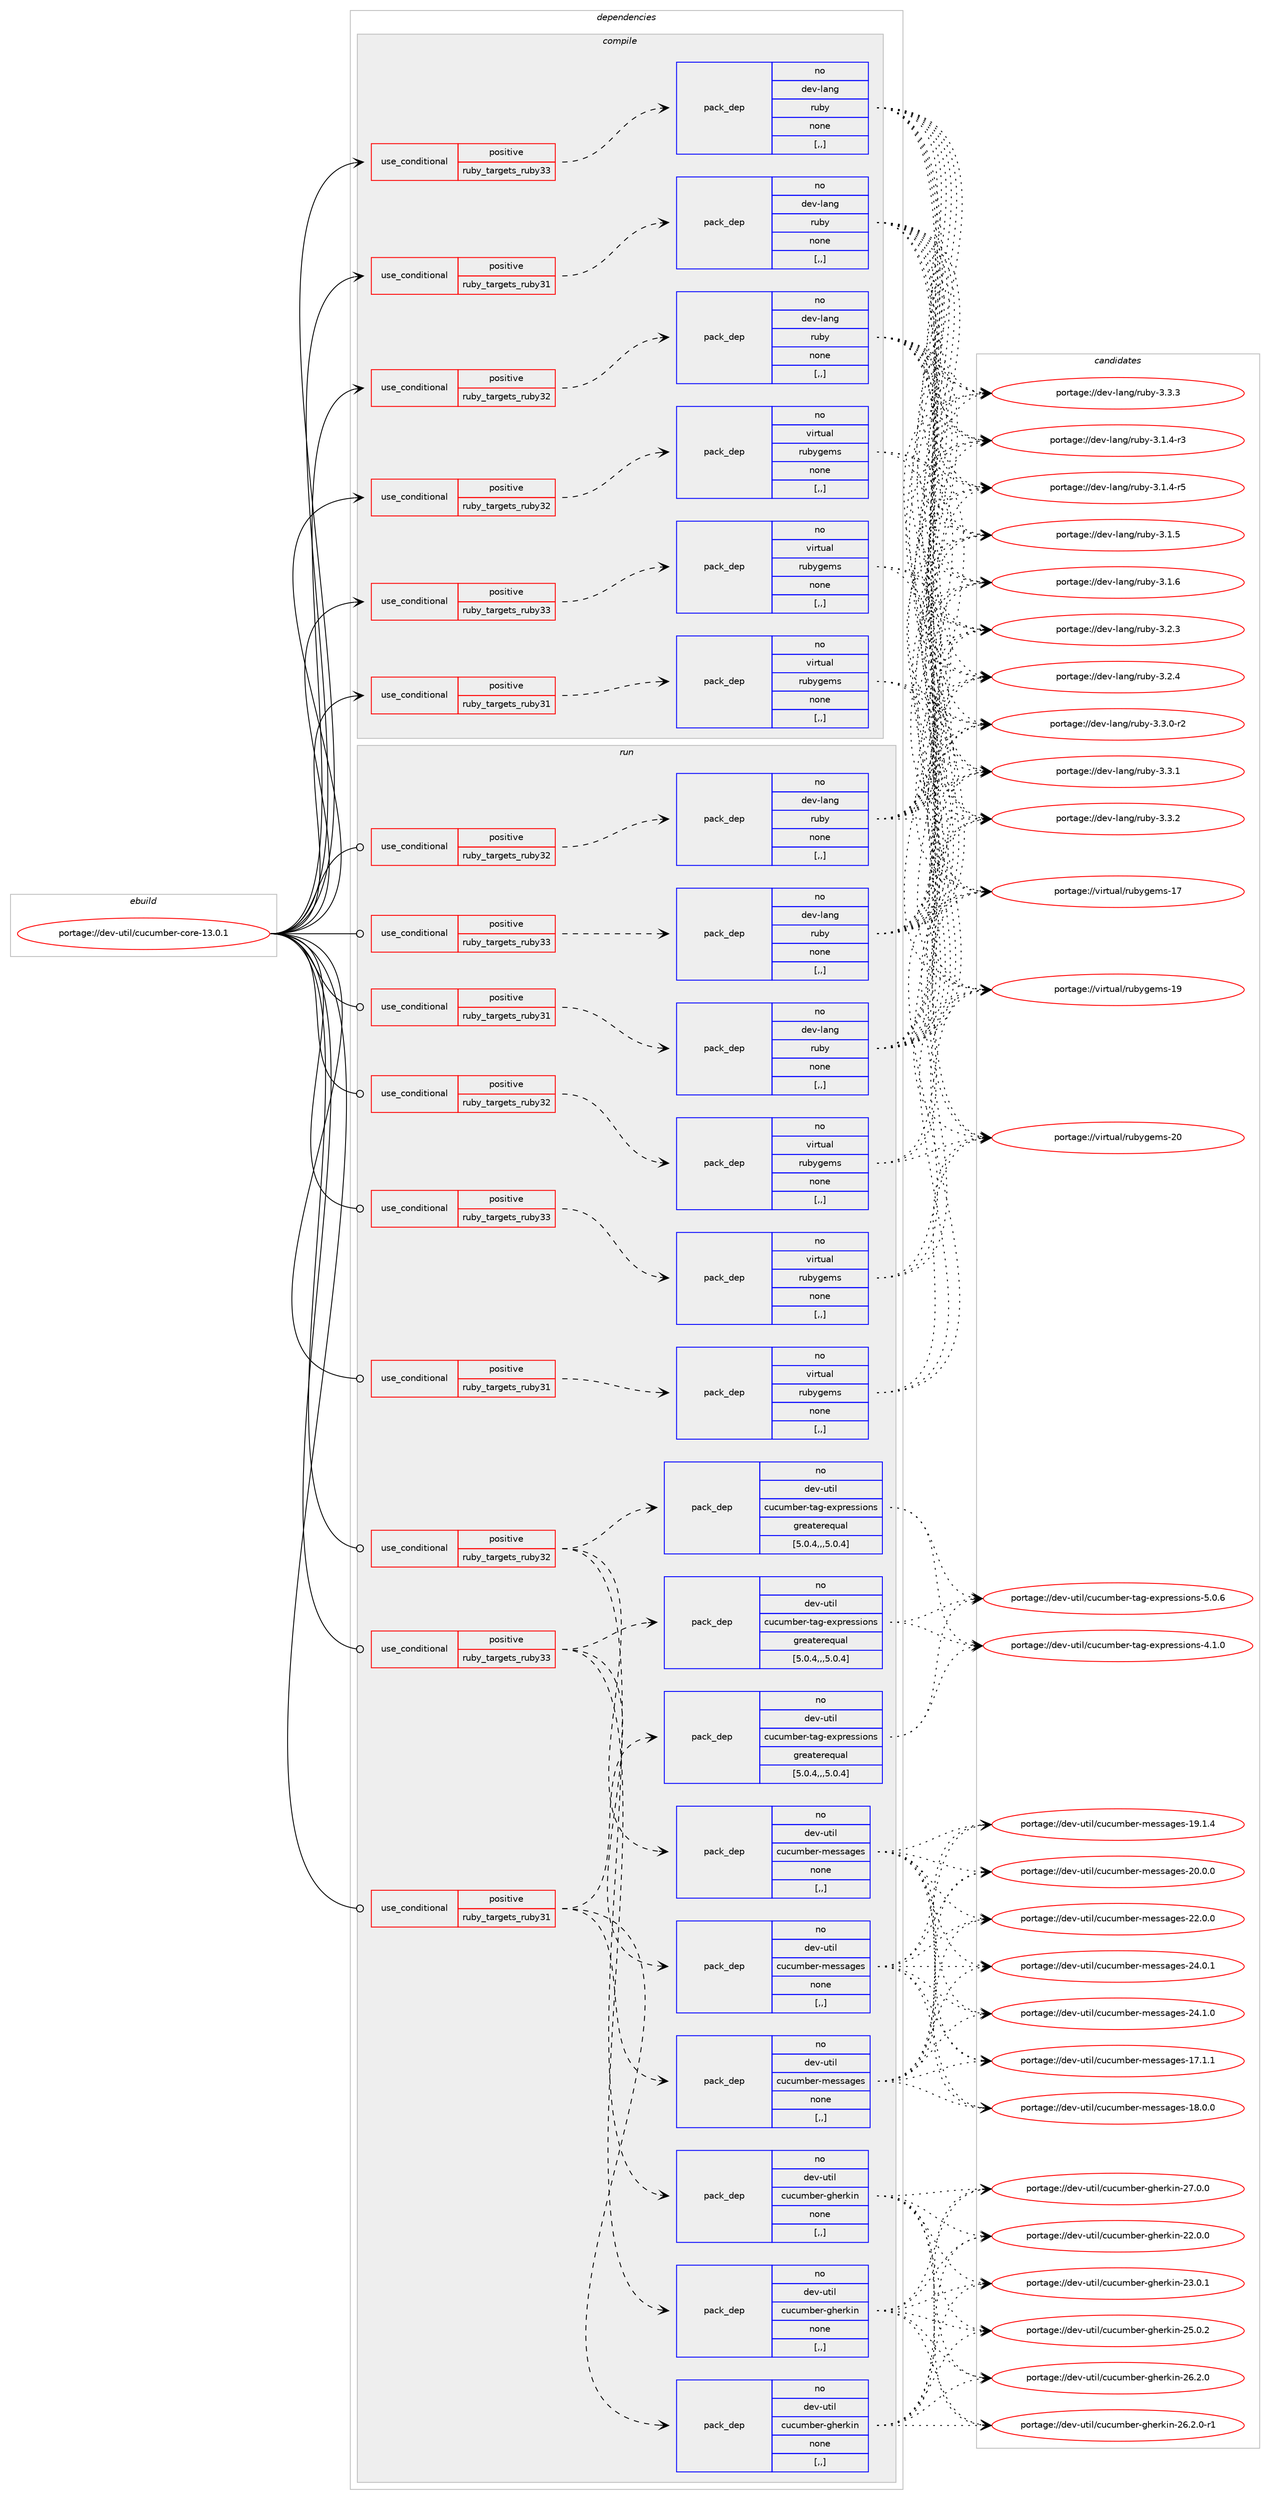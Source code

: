 digraph prolog {

# *************
# Graph options
# *************

newrank=true;
concentrate=true;
compound=true;
graph [rankdir=LR,fontname=Helvetica,fontsize=10,ranksep=1.5];#, ranksep=2.5, nodesep=0.2];
edge  [arrowhead=vee];
node  [fontname=Helvetica,fontsize=10];

# **********
# The ebuild
# **********

subgraph cluster_leftcol {
color=gray;
rank=same;
label=<<i>ebuild</i>>;
id [label="portage://dev-util/cucumber-core-13.0.1", color=red, width=4, href="../dev-util/cucumber-core-13.0.1.svg"];
}

# ****************
# The dependencies
# ****************

subgraph cluster_midcol {
color=gray;
label=<<i>dependencies</i>>;
subgraph cluster_compile {
fillcolor="#eeeeee";
style=filled;
label=<<i>compile</i>>;
subgraph cond58433 {
dependency208675 [label=<<TABLE BORDER="0" CELLBORDER="1" CELLSPACING="0" CELLPADDING="4"><TR><TD ROWSPAN="3" CELLPADDING="10">use_conditional</TD></TR><TR><TD>positive</TD></TR><TR><TD>ruby_targets_ruby31</TD></TR></TABLE>>, shape=none, color=red];
subgraph pack148856 {
dependency208676 [label=<<TABLE BORDER="0" CELLBORDER="1" CELLSPACING="0" CELLPADDING="4" WIDTH="220"><TR><TD ROWSPAN="6" CELLPADDING="30">pack_dep</TD></TR><TR><TD WIDTH="110">no</TD></TR><TR><TD>dev-lang</TD></TR><TR><TD>ruby</TD></TR><TR><TD>none</TD></TR><TR><TD>[,,]</TD></TR></TABLE>>, shape=none, color=blue];
}
dependency208675:e -> dependency208676:w [weight=20,style="dashed",arrowhead="vee"];
}
id:e -> dependency208675:w [weight=20,style="solid",arrowhead="vee"];
subgraph cond58434 {
dependency208677 [label=<<TABLE BORDER="0" CELLBORDER="1" CELLSPACING="0" CELLPADDING="4"><TR><TD ROWSPAN="3" CELLPADDING="10">use_conditional</TD></TR><TR><TD>positive</TD></TR><TR><TD>ruby_targets_ruby31</TD></TR></TABLE>>, shape=none, color=red];
subgraph pack148857 {
dependency208678 [label=<<TABLE BORDER="0" CELLBORDER="1" CELLSPACING="0" CELLPADDING="4" WIDTH="220"><TR><TD ROWSPAN="6" CELLPADDING="30">pack_dep</TD></TR><TR><TD WIDTH="110">no</TD></TR><TR><TD>virtual</TD></TR><TR><TD>rubygems</TD></TR><TR><TD>none</TD></TR><TR><TD>[,,]</TD></TR></TABLE>>, shape=none, color=blue];
}
dependency208677:e -> dependency208678:w [weight=20,style="dashed",arrowhead="vee"];
}
id:e -> dependency208677:w [weight=20,style="solid",arrowhead="vee"];
subgraph cond58435 {
dependency208679 [label=<<TABLE BORDER="0" CELLBORDER="1" CELLSPACING="0" CELLPADDING="4"><TR><TD ROWSPAN="3" CELLPADDING="10">use_conditional</TD></TR><TR><TD>positive</TD></TR><TR><TD>ruby_targets_ruby32</TD></TR></TABLE>>, shape=none, color=red];
subgraph pack148858 {
dependency208680 [label=<<TABLE BORDER="0" CELLBORDER="1" CELLSPACING="0" CELLPADDING="4" WIDTH="220"><TR><TD ROWSPAN="6" CELLPADDING="30">pack_dep</TD></TR><TR><TD WIDTH="110">no</TD></TR><TR><TD>dev-lang</TD></TR><TR><TD>ruby</TD></TR><TR><TD>none</TD></TR><TR><TD>[,,]</TD></TR></TABLE>>, shape=none, color=blue];
}
dependency208679:e -> dependency208680:w [weight=20,style="dashed",arrowhead="vee"];
}
id:e -> dependency208679:w [weight=20,style="solid",arrowhead="vee"];
subgraph cond58436 {
dependency208681 [label=<<TABLE BORDER="0" CELLBORDER="1" CELLSPACING="0" CELLPADDING="4"><TR><TD ROWSPAN="3" CELLPADDING="10">use_conditional</TD></TR><TR><TD>positive</TD></TR><TR><TD>ruby_targets_ruby32</TD></TR></TABLE>>, shape=none, color=red];
subgraph pack148859 {
dependency208682 [label=<<TABLE BORDER="0" CELLBORDER="1" CELLSPACING="0" CELLPADDING="4" WIDTH="220"><TR><TD ROWSPAN="6" CELLPADDING="30">pack_dep</TD></TR><TR><TD WIDTH="110">no</TD></TR><TR><TD>virtual</TD></TR><TR><TD>rubygems</TD></TR><TR><TD>none</TD></TR><TR><TD>[,,]</TD></TR></TABLE>>, shape=none, color=blue];
}
dependency208681:e -> dependency208682:w [weight=20,style="dashed",arrowhead="vee"];
}
id:e -> dependency208681:w [weight=20,style="solid",arrowhead="vee"];
subgraph cond58437 {
dependency208683 [label=<<TABLE BORDER="0" CELLBORDER="1" CELLSPACING="0" CELLPADDING="4"><TR><TD ROWSPAN="3" CELLPADDING="10">use_conditional</TD></TR><TR><TD>positive</TD></TR><TR><TD>ruby_targets_ruby33</TD></TR></TABLE>>, shape=none, color=red];
subgraph pack148860 {
dependency208684 [label=<<TABLE BORDER="0" CELLBORDER="1" CELLSPACING="0" CELLPADDING="4" WIDTH="220"><TR><TD ROWSPAN="6" CELLPADDING="30">pack_dep</TD></TR><TR><TD WIDTH="110">no</TD></TR><TR><TD>dev-lang</TD></TR><TR><TD>ruby</TD></TR><TR><TD>none</TD></TR><TR><TD>[,,]</TD></TR></TABLE>>, shape=none, color=blue];
}
dependency208683:e -> dependency208684:w [weight=20,style="dashed",arrowhead="vee"];
}
id:e -> dependency208683:w [weight=20,style="solid",arrowhead="vee"];
subgraph cond58438 {
dependency208685 [label=<<TABLE BORDER="0" CELLBORDER="1" CELLSPACING="0" CELLPADDING="4"><TR><TD ROWSPAN="3" CELLPADDING="10">use_conditional</TD></TR><TR><TD>positive</TD></TR><TR><TD>ruby_targets_ruby33</TD></TR></TABLE>>, shape=none, color=red];
subgraph pack148861 {
dependency208686 [label=<<TABLE BORDER="0" CELLBORDER="1" CELLSPACING="0" CELLPADDING="4" WIDTH="220"><TR><TD ROWSPAN="6" CELLPADDING="30">pack_dep</TD></TR><TR><TD WIDTH="110">no</TD></TR><TR><TD>virtual</TD></TR><TR><TD>rubygems</TD></TR><TR><TD>none</TD></TR><TR><TD>[,,]</TD></TR></TABLE>>, shape=none, color=blue];
}
dependency208685:e -> dependency208686:w [weight=20,style="dashed",arrowhead="vee"];
}
id:e -> dependency208685:w [weight=20,style="solid",arrowhead="vee"];
}
subgraph cluster_compileandrun {
fillcolor="#eeeeee";
style=filled;
label=<<i>compile and run</i>>;
}
subgraph cluster_run {
fillcolor="#eeeeee";
style=filled;
label=<<i>run</i>>;
subgraph cond58439 {
dependency208687 [label=<<TABLE BORDER="0" CELLBORDER="1" CELLSPACING="0" CELLPADDING="4"><TR><TD ROWSPAN="3" CELLPADDING="10">use_conditional</TD></TR><TR><TD>positive</TD></TR><TR><TD>ruby_targets_ruby31</TD></TR></TABLE>>, shape=none, color=red];
subgraph pack148862 {
dependency208688 [label=<<TABLE BORDER="0" CELLBORDER="1" CELLSPACING="0" CELLPADDING="4" WIDTH="220"><TR><TD ROWSPAN="6" CELLPADDING="30">pack_dep</TD></TR><TR><TD WIDTH="110">no</TD></TR><TR><TD>dev-lang</TD></TR><TR><TD>ruby</TD></TR><TR><TD>none</TD></TR><TR><TD>[,,]</TD></TR></TABLE>>, shape=none, color=blue];
}
dependency208687:e -> dependency208688:w [weight=20,style="dashed",arrowhead="vee"];
}
id:e -> dependency208687:w [weight=20,style="solid",arrowhead="odot"];
subgraph cond58440 {
dependency208689 [label=<<TABLE BORDER="0" CELLBORDER="1" CELLSPACING="0" CELLPADDING="4"><TR><TD ROWSPAN="3" CELLPADDING="10">use_conditional</TD></TR><TR><TD>positive</TD></TR><TR><TD>ruby_targets_ruby31</TD></TR></TABLE>>, shape=none, color=red];
subgraph pack148863 {
dependency208690 [label=<<TABLE BORDER="0" CELLBORDER="1" CELLSPACING="0" CELLPADDING="4" WIDTH="220"><TR><TD ROWSPAN="6" CELLPADDING="30">pack_dep</TD></TR><TR><TD WIDTH="110">no</TD></TR><TR><TD>dev-util</TD></TR><TR><TD>cucumber-gherkin</TD></TR><TR><TD>none</TD></TR><TR><TD>[,,]</TD></TR></TABLE>>, shape=none, color=blue];
}
dependency208689:e -> dependency208690:w [weight=20,style="dashed",arrowhead="vee"];
subgraph pack148864 {
dependency208691 [label=<<TABLE BORDER="0" CELLBORDER="1" CELLSPACING="0" CELLPADDING="4" WIDTH="220"><TR><TD ROWSPAN="6" CELLPADDING="30">pack_dep</TD></TR><TR><TD WIDTH="110">no</TD></TR><TR><TD>dev-util</TD></TR><TR><TD>cucumber-messages</TD></TR><TR><TD>none</TD></TR><TR><TD>[,,]</TD></TR></TABLE>>, shape=none, color=blue];
}
dependency208689:e -> dependency208691:w [weight=20,style="dashed",arrowhead="vee"];
subgraph pack148865 {
dependency208692 [label=<<TABLE BORDER="0" CELLBORDER="1" CELLSPACING="0" CELLPADDING="4" WIDTH="220"><TR><TD ROWSPAN="6" CELLPADDING="30">pack_dep</TD></TR><TR><TD WIDTH="110">no</TD></TR><TR><TD>dev-util</TD></TR><TR><TD>cucumber-tag-expressions</TD></TR><TR><TD>greaterequal</TD></TR><TR><TD>[5.0.4,,,5.0.4]</TD></TR></TABLE>>, shape=none, color=blue];
}
dependency208689:e -> dependency208692:w [weight=20,style="dashed",arrowhead="vee"];
}
id:e -> dependency208689:w [weight=20,style="solid",arrowhead="odot"];
subgraph cond58441 {
dependency208693 [label=<<TABLE BORDER="0" CELLBORDER="1" CELLSPACING="0" CELLPADDING="4"><TR><TD ROWSPAN="3" CELLPADDING="10">use_conditional</TD></TR><TR><TD>positive</TD></TR><TR><TD>ruby_targets_ruby31</TD></TR></TABLE>>, shape=none, color=red];
subgraph pack148866 {
dependency208694 [label=<<TABLE BORDER="0" CELLBORDER="1" CELLSPACING="0" CELLPADDING="4" WIDTH="220"><TR><TD ROWSPAN="6" CELLPADDING="30">pack_dep</TD></TR><TR><TD WIDTH="110">no</TD></TR><TR><TD>virtual</TD></TR><TR><TD>rubygems</TD></TR><TR><TD>none</TD></TR><TR><TD>[,,]</TD></TR></TABLE>>, shape=none, color=blue];
}
dependency208693:e -> dependency208694:w [weight=20,style="dashed",arrowhead="vee"];
}
id:e -> dependency208693:w [weight=20,style="solid",arrowhead="odot"];
subgraph cond58442 {
dependency208695 [label=<<TABLE BORDER="0" CELLBORDER="1" CELLSPACING="0" CELLPADDING="4"><TR><TD ROWSPAN="3" CELLPADDING="10">use_conditional</TD></TR><TR><TD>positive</TD></TR><TR><TD>ruby_targets_ruby32</TD></TR></TABLE>>, shape=none, color=red];
subgraph pack148867 {
dependency208696 [label=<<TABLE BORDER="0" CELLBORDER="1" CELLSPACING="0" CELLPADDING="4" WIDTH="220"><TR><TD ROWSPAN="6" CELLPADDING="30">pack_dep</TD></TR><TR><TD WIDTH="110">no</TD></TR><TR><TD>dev-lang</TD></TR><TR><TD>ruby</TD></TR><TR><TD>none</TD></TR><TR><TD>[,,]</TD></TR></TABLE>>, shape=none, color=blue];
}
dependency208695:e -> dependency208696:w [weight=20,style="dashed",arrowhead="vee"];
}
id:e -> dependency208695:w [weight=20,style="solid",arrowhead="odot"];
subgraph cond58443 {
dependency208697 [label=<<TABLE BORDER="0" CELLBORDER="1" CELLSPACING="0" CELLPADDING="4"><TR><TD ROWSPAN="3" CELLPADDING="10">use_conditional</TD></TR><TR><TD>positive</TD></TR><TR><TD>ruby_targets_ruby32</TD></TR></TABLE>>, shape=none, color=red];
subgraph pack148868 {
dependency208698 [label=<<TABLE BORDER="0" CELLBORDER="1" CELLSPACING="0" CELLPADDING="4" WIDTH="220"><TR><TD ROWSPAN="6" CELLPADDING="30">pack_dep</TD></TR><TR><TD WIDTH="110">no</TD></TR><TR><TD>dev-util</TD></TR><TR><TD>cucumber-gherkin</TD></TR><TR><TD>none</TD></TR><TR><TD>[,,]</TD></TR></TABLE>>, shape=none, color=blue];
}
dependency208697:e -> dependency208698:w [weight=20,style="dashed",arrowhead="vee"];
subgraph pack148869 {
dependency208699 [label=<<TABLE BORDER="0" CELLBORDER="1" CELLSPACING="0" CELLPADDING="4" WIDTH="220"><TR><TD ROWSPAN="6" CELLPADDING="30">pack_dep</TD></TR><TR><TD WIDTH="110">no</TD></TR><TR><TD>dev-util</TD></TR><TR><TD>cucumber-messages</TD></TR><TR><TD>none</TD></TR><TR><TD>[,,]</TD></TR></TABLE>>, shape=none, color=blue];
}
dependency208697:e -> dependency208699:w [weight=20,style="dashed",arrowhead="vee"];
subgraph pack148870 {
dependency208700 [label=<<TABLE BORDER="0" CELLBORDER="1" CELLSPACING="0" CELLPADDING="4" WIDTH="220"><TR><TD ROWSPAN="6" CELLPADDING="30">pack_dep</TD></TR><TR><TD WIDTH="110">no</TD></TR><TR><TD>dev-util</TD></TR><TR><TD>cucumber-tag-expressions</TD></TR><TR><TD>greaterequal</TD></TR><TR><TD>[5.0.4,,,5.0.4]</TD></TR></TABLE>>, shape=none, color=blue];
}
dependency208697:e -> dependency208700:w [weight=20,style="dashed",arrowhead="vee"];
}
id:e -> dependency208697:w [weight=20,style="solid",arrowhead="odot"];
subgraph cond58444 {
dependency208701 [label=<<TABLE BORDER="0" CELLBORDER="1" CELLSPACING="0" CELLPADDING="4"><TR><TD ROWSPAN="3" CELLPADDING="10">use_conditional</TD></TR><TR><TD>positive</TD></TR><TR><TD>ruby_targets_ruby32</TD></TR></TABLE>>, shape=none, color=red];
subgraph pack148871 {
dependency208702 [label=<<TABLE BORDER="0" CELLBORDER="1" CELLSPACING="0" CELLPADDING="4" WIDTH="220"><TR><TD ROWSPAN="6" CELLPADDING="30">pack_dep</TD></TR><TR><TD WIDTH="110">no</TD></TR><TR><TD>virtual</TD></TR><TR><TD>rubygems</TD></TR><TR><TD>none</TD></TR><TR><TD>[,,]</TD></TR></TABLE>>, shape=none, color=blue];
}
dependency208701:e -> dependency208702:w [weight=20,style="dashed",arrowhead="vee"];
}
id:e -> dependency208701:w [weight=20,style="solid",arrowhead="odot"];
subgraph cond58445 {
dependency208703 [label=<<TABLE BORDER="0" CELLBORDER="1" CELLSPACING="0" CELLPADDING="4"><TR><TD ROWSPAN="3" CELLPADDING="10">use_conditional</TD></TR><TR><TD>positive</TD></TR><TR><TD>ruby_targets_ruby33</TD></TR></TABLE>>, shape=none, color=red];
subgraph pack148872 {
dependency208704 [label=<<TABLE BORDER="0" CELLBORDER="1" CELLSPACING="0" CELLPADDING="4" WIDTH="220"><TR><TD ROWSPAN="6" CELLPADDING="30">pack_dep</TD></TR><TR><TD WIDTH="110">no</TD></TR><TR><TD>dev-lang</TD></TR><TR><TD>ruby</TD></TR><TR><TD>none</TD></TR><TR><TD>[,,]</TD></TR></TABLE>>, shape=none, color=blue];
}
dependency208703:e -> dependency208704:w [weight=20,style="dashed",arrowhead="vee"];
}
id:e -> dependency208703:w [weight=20,style="solid",arrowhead="odot"];
subgraph cond58446 {
dependency208705 [label=<<TABLE BORDER="0" CELLBORDER="1" CELLSPACING="0" CELLPADDING="4"><TR><TD ROWSPAN="3" CELLPADDING="10">use_conditional</TD></TR><TR><TD>positive</TD></TR><TR><TD>ruby_targets_ruby33</TD></TR></TABLE>>, shape=none, color=red];
subgraph pack148873 {
dependency208706 [label=<<TABLE BORDER="0" CELLBORDER="1" CELLSPACING="0" CELLPADDING="4" WIDTH="220"><TR><TD ROWSPAN="6" CELLPADDING="30">pack_dep</TD></TR><TR><TD WIDTH="110">no</TD></TR><TR><TD>dev-util</TD></TR><TR><TD>cucumber-gherkin</TD></TR><TR><TD>none</TD></TR><TR><TD>[,,]</TD></TR></TABLE>>, shape=none, color=blue];
}
dependency208705:e -> dependency208706:w [weight=20,style="dashed",arrowhead="vee"];
subgraph pack148874 {
dependency208707 [label=<<TABLE BORDER="0" CELLBORDER="1" CELLSPACING="0" CELLPADDING="4" WIDTH="220"><TR><TD ROWSPAN="6" CELLPADDING="30">pack_dep</TD></TR><TR><TD WIDTH="110">no</TD></TR><TR><TD>dev-util</TD></TR><TR><TD>cucumber-messages</TD></TR><TR><TD>none</TD></TR><TR><TD>[,,]</TD></TR></TABLE>>, shape=none, color=blue];
}
dependency208705:e -> dependency208707:w [weight=20,style="dashed",arrowhead="vee"];
subgraph pack148875 {
dependency208708 [label=<<TABLE BORDER="0" CELLBORDER="1" CELLSPACING="0" CELLPADDING="4" WIDTH="220"><TR><TD ROWSPAN="6" CELLPADDING="30">pack_dep</TD></TR><TR><TD WIDTH="110">no</TD></TR><TR><TD>dev-util</TD></TR><TR><TD>cucumber-tag-expressions</TD></TR><TR><TD>greaterequal</TD></TR><TR><TD>[5.0.4,,,5.0.4]</TD></TR></TABLE>>, shape=none, color=blue];
}
dependency208705:e -> dependency208708:w [weight=20,style="dashed",arrowhead="vee"];
}
id:e -> dependency208705:w [weight=20,style="solid",arrowhead="odot"];
subgraph cond58447 {
dependency208709 [label=<<TABLE BORDER="0" CELLBORDER="1" CELLSPACING="0" CELLPADDING="4"><TR><TD ROWSPAN="3" CELLPADDING="10">use_conditional</TD></TR><TR><TD>positive</TD></TR><TR><TD>ruby_targets_ruby33</TD></TR></TABLE>>, shape=none, color=red];
subgraph pack148876 {
dependency208710 [label=<<TABLE BORDER="0" CELLBORDER="1" CELLSPACING="0" CELLPADDING="4" WIDTH="220"><TR><TD ROWSPAN="6" CELLPADDING="30">pack_dep</TD></TR><TR><TD WIDTH="110">no</TD></TR><TR><TD>virtual</TD></TR><TR><TD>rubygems</TD></TR><TR><TD>none</TD></TR><TR><TD>[,,]</TD></TR></TABLE>>, shape=none, color=blue];
}
dependency208709:e -> dependency208710:w [weight=20,style="dashed",arrowhead="vee"];
}
id:e -> dependency208709:w [weight=20,style="solid",arrowhead="odot"];
}
}

# **************
# The candidates
# **************

subgraph cluster_choices {
rank=same;
color=gray;
label=<<i>candidates</i>>;

subgraph choice148856 {
color=black;
nodesep=1;
choice100101118451089711010347114117981214551464946524511451 [label="portage://dev-lang/ruby-3.1.4-r3", color=red, width=4,href="../dev-lang/ruby-3.1.4-r3.svg"];
choice100101118451089711010347114117981214551464946524511453 [label="portage://dev-lang/ruby-3.1.4-r5", color=red, width=4,href="../dev-lang/ruby-3.1.4-r5.svg"];
choice10010111845108971101034711411798121455146494653 [label="portage://dev-lang/ruby-3.1.5", color=red, width=4,href="../dev-lang/ruby-3.1.5.svg"];
choice10010111845108971101034711411798121455146494654 [label="portage://dev-lang/ruby-3.1.6", color=red, width=4,href="../dev-lang/ruby-3.1.6.svg"];
choice10010111845108971101034711411798121455146504651 [label="portage://dev-lang/ruby-3.2.3", color=red, width=4,href="../dev-lang/ruby-3.2.3.svg"];
choice10010111845108971101034711411798121455146504652 [label="portage://dev-lang/ruby-3.2.4", color=red, width=4,href="../dev-lang/ruby-3.2.4.svg"];
choice100101118451089711010347114117981214551465146484511450 [label="portage://dev-lang/ruby-3.3.0-r2", color=red, width=4,href="../dev-lang/ruby-3.3.0-r2.svg"];
choice10010111845108971101034711411798121455146514649 [label="portage://dev-lang/ruby-3.3.1", color=red, width=4,href="../dev-lang/ruby-3.3.1.svg"];
choice10010111845108971101034711411798121455146514650 [label="portage://dev-lang/ruby-3.3.2", color=red, width=4,href="../dev-lang/ruby-3.3.2.svg"];
choice10010111845108971101034711411798121455146514651 [label="portage://dev-lang/ruby-3.3.3", color=red, width=4,href="../dev-lang/ruby-3.3.3.svg"];
dependency208676:e -> choice100101118451089711010347114117981214551464946524511451:w [style=dotted,weight="100"];
dependency208676:e -> choice100101118451089711010347114117981214551464946524511453:w [style=dotted,weight="100"];
dependency208676:e -> choice10010111845108971101034711411798121455146494653:w [style=dotted,weight="100"];
dependency208676:e -> choice10010111845108971101034711411798121455146494654:w [style=dotted,weight="100"];
dependency208676:e -> choice10010111845108971101034711411798121455146504651:w [style=dotted,weight="100"];
dependency208676:e -> choice10010111845108971101034711411798121455146504652:w [style=dotted,weight="100"];
dependency208676:e -> choice100101118451089711010347114117981214551465146484511450:w [style=dotted,weight="100"];
dependency208676:e -> choice10010111845108971101034711411798121455146514649:w [style=dotted,weight="100"];
dependency208676:e -> choice10010111845108971101034711411798121455146514650:w [style=dotted,weight="100"];
dependency208676:e -> choice10010111845108971101034711411798121455146514651:w [style=dotted,weight="100"];
}
subgraph choice148857 {
color=black;
nodesep=1;
choice118105114116117971084711411798121103101109115454955 [label="portage://virtual/rubygems-17", color=red, width=4,href="../virtual/rubygems-17.svg"];
choice118105114116117971084711411798121103101109115454957 [label="portage://virtual/rubygems-19", color=red, width=4,href="../virtual/rubygems-19.svg"];
choice118105114116117971084711411798121103101109115455048 [label="portage://virtual/rubygems-20", color=red, width=4,href="../virtual/rubygems-20.svg"];
dependency208678:e -> choice118105114116117971084711411798121103101109115454955:w [style=dotted,weight="100"];
dependency208678:e -> choice118105114116117971084711411798121103101109115454957:w [style=dotted,weight="100"];
dependency208678:e -> choice118105114116117971084711411798121103101109115455048:w [style=dotted,weight="100"];
}
subgraph choice148858 {
color=black;
nodesep=1;
choice100101118451089711010347114117981214551464946524511451 [label="portage://dev-lang/ruby-3.1.4-r3", color=red, width=4,href="../dev-lang/ruby-3.1.4-r3.svg"];
choice100101118451089711010347114117981214551464946524511453 [label="portage://dev-lang/ruby-3.1.4-r5", color=red, width=4,href="../dev-lang/ruby-3.1.4-r5.svg"];
choice10010111845108971101034711411798121455146494653 [label="portage://dev-lang/ruby-3.1.5", color=red, width=4,href="../dev-lang/ruby-3.1.5.svg"];
choice10010111845108971101034711411798121455146494654 [label="portage://dev-lang/ruby-3.1.6", color=red, width=4,href="../dev-lang/ruby-3.1.6.svg"];
choice10010111845108971101034711411798121455146504651 [label="portage://dev-lang/ruby-3.2.3", color=red, width=4,href="../dev-lang/ruby-3.2.3.svg"];
choice10010111845108971101034711411798121455146504652 [label="portage://dev-lang/ruby-3.2.4", color=red, width=4,href="../dev-lang/ruby-3.2.4.svg"];
choice100101118451089711010347114117981214551465146484511450 [label="portage://dev-lang/ruby-3.3.0-r2", color=red, width=4,href="../dev-lang/ruby-3.3.0-r2.svg"];
choice10010111845108971101034711411798121455146514649 [label="portage://dev-lang/ruby-3.3.1", color=red, width=4,href="../dev-lang/ruby-3.3.1.svg"];
choice10010111845108971101034711411798121455146514650 [label="portage://dev-lang/ruby-3.3.2", color=red, width=4,href="../dev-lang/ruby-3.3.2.svg"];
choice10010111845108971101034711411798121455146514651 [label="portage://dev-lang/ruby-3.3.3", color=red, width=4,href="../dev-lang/ruby-3.3.3.svg"];
dependency208680:e -> choice100101118451089711010347114117981214551464946524511451:w [style=dotted,weight="100"];
dependency208680:e -> choice100101118451089711010347114117981214551464946524511453:w [style=dotted,weight="100"];
dependency208680:e -> choice10010111845108971101034711411798121455146494653:w [style=dotted,weight="100"];
dependency208680:e -> choice10010111845108971101034711411798121455146494654:w [style=dotted,weight="100"];
dependency208680:e -> choice10010111845108971101034711411798121455146504651:w [style=dotted,weight="100"];
dependency208680:e -> choice10010111845108971101034711411798121455146504652:w [style=dotted,weight="100"];
dependency208680:e -> choice100101118451089711010347114117981214551465146484511450:w [style=dotted,weight="100"];
dependency208680:e -> choice10010111845108971101034711411798121455146514649:w [style=dotted,weight="100"];
dependency208680:e -> choice10010111845108971101034711411798121455146514650:w [style=dotted,weight="100"];
dependency208680:e -> choice10010111845108971101034711411798121455146514651:w [style=dotted,weight="100"];
}
subgraph choice148859 {
color=black;
nodesep=1;
choice118105114116117971084711411798121103101109115454955 [label="portage://virtual/rubygems-17", color=red, width=4,href="../virtual/rubygems-17.svg"];
choice118105114116117971084711411798121103101109115454957 [label="portage://virtual/rubygems-19", color=red, width=4,href="../virtual/rubygems-19.svg"];
choice118105114116117971084711411798121103101109115455048 [label="portage://virtual/rubygems-20", color=red, width=4,href="../virtual/rubygems-20.svg"];
dependency208682:e -> choice118105114116117971084711411798121103101109115454955:w [style=dotted,weight="100"];
dependency208682:e -> choice118105114116117971084711411798121103101109115454957:w [style=dotted,weight="100"];
dependency208682:e -> choice118105114116117971084711411798121103101109115455048:w [style=dotted,weight="100"];
}
subgraph choice148860 {
color=black;
nodesep=1;
choice100101118451089711010347114117981214551464946524511451 [label="portage://dev-lang/ruby-3.1.4-r3", color=red, width=4,href="../dev-lang/ruby-3.1.4-r3.svg"];
choice100101118451089711010347114117981214551464946524511453 [label="portage://dev-lang/ruby-3.1.4-r5", color=red, width=4,href="../dev-lang/ruby-3.1.4-r5.svg"];
choice10010111845108971101034711411798121455146494653 [label="portage://dev-lang/ruby-3.1.5", color=red, width=4,href="../dev-lang/ruby-3.1.5.svg"];
choice10010111845108971101034711411798121455146494654 [label="portage://dev-lang/ruby-3.1.6", color=red, width=4,href="../dev-lang/ruby-3.1.6.svg"];
choice10010111845108971101034711411798121455146504651 [label="portage://dev-lang/ruby-3.2.3", color=red, width=4,href="../dev-lang/ruby-3.2.3.svg"];
choice10010111845108971101034711411798121455146504652 [label="portage://dev-lang/ruby-3.2.4", color=red, width=4,href="../dev-lang/ruby-3.2.4.svg"];
choice100101118451089711010347114117981214551465146484511450 [label="portage://dev-lang/ruby-3.3.0-r2", color=red, width=4,href="../dev-lang/ruby-3.3.0-r2.svg"];
choice10010111845108971101034711411798121455146514649 [label="portage://dev-lang/ruby-3.3.1", color=red, width=4,href="../dev-lang/ruby-3.3.1.svg"];
choice10010111845108971101034711411798121455146514650 [label="portage://dev-lang/ruby-3.3.2", color=red, width=4,href="../dev-lang/ruby-3.3.2.svg"];
choice10010111845108971101034711411798121455146514651 [label="portage://dev-lang/ruby-3.3.3", color=red, width=4,href="../dev-lang/ruby-3.3.3.svg"];
dependency208684:e -> choice100101118451089711010347114117981214551464946524511451:w [style=dotted,weight="100"];
dependency208684:e -> choice100101118451089711010347114117981214551464946524511453:w [style=dotted,weight="100"];
dependency208684:e -> choice10010111845108971101034711411798121455146494653:w [style=dotted,weight="100"];
dependency208684:e -> choice10010111845108971101034711411798121455146494654:w [style=dotted,weight="100"];
dependency208684:e -> choice10010111845108971101034711411798121455146504651:w [style=dotted,weight="100"];
dependency208684:e -> choice10010111845108971101034711411798121455146504652:w [style=dotted,weight="100"];
dependency208684:e -> choice100101118451089711010347114117981214551465146484511450:w [style=dotted,weight="100"];
dependency208684:e -> choice10010111845108971101034711411798121455146514649:w [style=dotted,weight="100"];
dependency208684:e -> choice10010111845108971101034711411798121455146514650:w [style=dotted,weight="100"];
dependency208684:e -> choice10010111845108971101034711411798121455146514651:w [style=dotted,weight="100"];
}
subgraph choice148861 {
color=black;
nodesep=1;
choice118105114116117971084711411798121103101109115454955 [label="portage://virtual/rubygems-17", color=red, width=4,href="../virtual/rubygems-17.svg"];
choice118105114116117971084711411798121103101109115454957 [label="portage://virtual/rubygems-19", color=red, width=4,href="../virtual/rubygems-19.svg"];
choice118105114116117971084711411798121103101109115455048 [label="portage://virtual/rubygems-20", color=red, width=4,href="../virtual/rubygems-20.svg"];
dependency208686:e -> choice118105114116117971084711411798121103101109115454955:w [style=dotted,weight="100"];
dependency208686:e -> choice118105114116117971084711411798121103101109115454957:w [style=dotted,weight="100"];
dependency208686:e -> choice118105114116117971084711411798121103101109115455048:w [style=dotted,weight="100"];
}
subgraph choice148862 {
color=black;
nodesep=1;
choice100101118451089711010347114117981214551464946524511451 [label="portage://dev-lang/ruby-3.1.4-r3", color=red, width=4,href="../dev-lang/ruby-3.1.4-r3.svg"];
choice100101118451089711010347114117981214551464946524511453 [label="portage://dev-lang/ruby-3.1.4-r5", color=red, width=4,href="../dev-lang/ruby-3.1.4-r5.svg"];
choice10010111845108971101034711411798121455146494653 [label="portage://dev-lang/ruby-3.1.5", color=red, width=4,href="../dev-lang/ruby-3.1.5.svg"];
choice10010111845108971101034711411798121455146494654 [label="portage://dev-lang/ruby-3.1.6", color=red, width=4,href="../dev-lang/ruby-3.1.6.svg"];
choice10010111845108971101034711411798121455146504651 [label="portage://dev-lang/ruby-3.2.3", color=red, width=4,href="../dev-lang/ruby-3.2.3.svg"];
choice10010111845108971101034711411798121455146504652 [label="portage://dev-lang/ruby-3.2.4", color=red, width=4,href="../dev-lang/ruby-3.2.4.svg"];
choice100101118451089711010347114117981214551465146484511450 [label="portage://dev-lang/ruby-3.3.0-r2", color=red, width=4,href="../dev-lang/ruby-3.3.0-r2.svg"];
choice10010111845108971101034711411798121455146514649 [label="portage://dev-lang/ruby-3.3.1", color=red, width=4,href="../dev-lang/ruby-3.3.1.svg"];
choice10010111845108971101034711411798121455146514650 [label="portage://dev-lang/ruby-3.3.2", color=red, width=4,href="../dev-lang/ruby-3.3.2.svg"];
choice10010111845108971101034711411798121455146514651 [label="portage://dev-lang/ruby-3.3.3", color=red, width=4,href="../dev-lang/ruby-3.3.3.svg"];
dependency208688:e -> choice100101118451089711010347114117981214551464946524511451:w [style=dotted,weight="100"];
dependency208688:e -> choice100101118451089711010347114117981214551464946524511453:w [style=dotted,weight="100"];
dependency208688:e -> choice10010111845108971101034711411798121455146494653:w [style=dotted,weight="100"];
dependency208688:e -> choice10010111845108971101034711411798121455146494654:w [style=dotted,weight="100"];
dependency208688:e -> choice10010111845108971101034711411798121455146504651:w [style=dotted,weight="100"];
dependency208688:e -> choice10010111845108971101034711411798121455146504652:w [style=dotted,weight="100"];
dependency208688:e -> choice100101118451089711010347114117981214551465146484511450:w [style=dotted,weight="100"];
dependency208688:e -> choice10010111845108971101034711411798121455146514649:w [style=dotted,weight="100"];
dependency208688:e -> choice10010111845108971101034711411798121455146514650:w [style=dotted,weight="100"];
dependency208688:e -> choice10010111845108971101034711411798121455146514651:w [style=dotted,weight="100"];
}
subgraph choice148863 {
color=black;
nodesep=1;
choice10010111845117116105108479911799117109981011144510310410111410710511045505046484648 [label="portage://dev-util/cucumber-gherkin-22.0.0", color=red, width=4,href="../dev-util/cucumber-gherkin-22.0.0.svg"];
choice10010111845117116105108479911799117109981011144510310410111410710511045505146484649 [label="portage://dev-util/cucumber-gherkin-23.0.1", color=red, width=4,href="../dev-util/cucumber-gherkin-23.0.1.svg"];
choice10010111845117116105108479911799117109981011144510310410111410710511045505346484650 [label="portage://dev-util/cucumber-gherkin-25.0.2", color=red, width=4,href="../dev-util/cucumber-gherkin-25.0.2.svg"];
choice10010111845117116105108479911799117109981011144510310410111410710511045505446504648 [label="portage://dev-util/cucumber-gherkin-26.2.0", color=red, width=4,href="../dev-util/cucumber-gherkin-26.2.0.svg"];
choice100101118451171161051084799117991171099810111445103104101114107105110455054465046484511449 [label="portage://dev-util/cucumber-gherkin-26.2.0-r1", color=red, width=4,href="../dev-util/cucumber-gherkin-26.2.0-r1.svg"];
choice10010111845117116105108479911799117109981011144510310410111410710511045505546484648 [label="portage://dev-util/cucumber-gherkin-27.0.0", color=red, width=4,href="../dev-util/cucumber-gherkin-27.0.0.svg"];
dependency208690:e -> choice10010111845117116105108479911799117109981011144510310410111410710511045505046484648:w [style=dotted,weight="100"];
dependency208690:e -> choice10010111845117116105108479911799117109981011144510310410111410710511045505146484649:w [style=dotted,weight="100"];
dependency208690:e -> choice10010111845117116105108479911799117109981011144510310410111410710511045505346484650:w [style=dotted,weight="100"];
dependency208690:e -> choice10010111845117116105108479911799117109981011144510310410111410710511045505446504648:w [style=dotted,weight="100"];
dependency208690:e -> choice100101118451171161051084799117991171099810111445103104101114107105110455054465046484511449:w [style=dotted,weight="100"];
dependency208690:e -> choice10010111845117116105108479911799117109981011144510310410111410710511045505546484648:w [style=dotted,weight="100"];
}
subgraph choice148864 {
color=black;
nodesep=1;
choice1001011184511711610510847991179911710998101114451091011151159710310111545495546494649 [label="portage://dev-util/cucumber-messages-17.1.1", color=red, width=4,href="../dev-util/cucumber-messages-17.1.1.svg"];
choice1001011184511711610510847991179911710998101114451091011151159710310111545495646484648 [label="portage://dev-util/cucumber-messages-18.0.0", color=red, width=4,href="../dev-util/cucumber-messages-18.0.0.svg"];
choice1001011184511711610510847991179911710998101114451091011151159710310111545495746494652 [label="portage://dev-util/cucumber-messages-19.1.4", color=red, width=4,href="../dev-util/cucumber-messages-19.1.4.svg"];
choice1001011184511711610510847991179911710998101114451091011151159710310111545504846484648 [label="portage://dev-util/cucumber-messages-20.0.0", color=red, width=4,href="../dev-util/cucumber-messages-20.0.0.svg"];
choice1001011184511711610510847991179911710998101114451091011151159710310111545505046484648 [label="portage://dev-util/cucumber-messages-22.0.0", color=red, width=4,href="../dev-util/cucumber-messages-22.0.0.svg"];
choice1001011184511711610510847991179911710998101114451091011151159710310111545505246484649 [label="portage://dev-util/cucumber-messages-24.0.1", color=red, width=4,href="../dev-util/cucumber-messages-24.0.1.svg"];
choice1001011184511711610510847991179911710998101114451091011151159710310111545505246494648 [label="portage://dev-util/cucumber-messages-24.1.0", color=red, width=4,href="../dev-util/cucumber-messages-24.1.0.svg"];
dependency208691:e -> choice1001011184511711610510847991179911710998101114451091011151159710310111545495546494649:w [style=dotted,weight="100"];
dependency208691:e -> choice1001011184511711610510847991179911710998101114451091011151159710310111545495646484648:w [style=dotted,weight="100"];
dependency208691:e -> choice1001011184511711610510847991179911710998101114451091011151159710310111545495746494652:w [style=dotted,weight="100"];
dependency208691:e -> choice1001011184511711610510847991179911710998101114451091011151159710310111545504846484648:w [style=dotted,weight="100"];
dependency208691:e -> choice1001011184511711610510847991179911710998101114451091011151159710310111545505046484648:w [style=dotted,weight="100"];
dependency208691:e -> choice1001011184511711610510847991179911710998101114451091011151159710310111545505246484649:w [style=dotted,weight="100"];
dependency208691:e -> choice1001011184511711610510847991179911710998101114451091011151159710310111545505246494648:w [style=dotted,weight="100"];
}
subgraph choice148865 {
color=black;
nodesep=1;
choice1001011184511711610510847991179911710998101114451169710345101120112114101115115105111110115455246494648 [label="portage://dev-util/cucumber-tag-expressions-4.1.0", color=red, width=4,href="../dev-util/cucumber-tag-expressions-4.1.0.svg"];
choice1001011184511711610510847991179911710998101114451169710345101120112114101115115105111110115455346484654 [label="portage://dev-util/cucumber-tag-expressions-5.0.6", color=red, width=4,href="../dev-util/cucumber-tag-expressions-5.0.6.svg"];
dependency208692:e -> choice1001011184511711610510847991179911710998101114451169710345101120112114101115115105111110115455246494648:w [style=dotted,weight="100"];
dependency208692:e -> choice1001011184511711610510847991179911710998101114451169710345101120112114101115115105111110115455346484654:w [style=dotted,weight="100"];
}
subgraph choice148866 {
color=black;
nodesep=1;
choice118105114116117971084711411798121103101109115454955 [label="portage://virtual/rubygems-17", color=red, width=4,href="../virtual/rubygems-17.svg"];
choice118105114116117971084711411798121103101109115454957 [label="portage://virtual/rubygems-19", color=red, width=4,href="../virtual/rubygems-19.svg"];
choice118105114116117971084711411798121103101109115455048 [label="portage://virtual/rubygems-20", color=red, width=4,href="../virtual/rubygems-20.svg"];
dependency208694:e -> choice118105114116117971084711411798121103101109115454955:w [style=dotted,weight="100"];
dependency208694:e -> choice118105114116117971084711411798121103101109115454957:w [style=dotted,weight="100"];
dependency208694:e -> choice118105114116117971084711411798121103101109115455048:w [style=dotted,weight="100"];
}
subgraph choice148867 {
color=black;
nodesep=1;
choice100101118451089711010347114117981214551464946524511451 [label="portage://dev-lang/ruby-3.1.4-r3", color=red, width=4,href="../dev-lang/ruby-3.1.4-r3.svg"];
choice100101118451089711010347114117981214551464946524511453 [label="portage://dev-lang/ruby-3.1.4-r5", color=red, width=4,href="../dev-lang/ruby-3.1.4-r5.svg"];
choice10010111845108971101034711411798121455146494653 [label="portage://dev-lang/ruby-3.1.5", color=red, width=4,href="../dev-lang/ruby-3.1.5.svg"];
choice10010111845108971101034711411798121455146494654 [label="portage://dev-lang/ruby-3.1.6", color=red, width=4,href="../dev-lang/ruby-3.1.6.svg"];
choice10010111845108971101034711411798121455146504651 [label="portage://dev-lang/ruby-3.2.3", color=red, width=4,href="../dev-lang/ruby-3.2.3.svg"];
choice10010111845108971101034711411798121455146504652 [label="portage://dev-lang/ruby-3.2.4", color=red, width=4,href="../dev-lang/ruby-3.2.4.svg"];
choice100101118451089711010347114117981214551465146484511450 [label="portage://dev-lang/ruby-3.3.0-r2", color=red, width=4,href="../dev-lang/ruby-3.3.0-r2.svg"];
choice10010111845108971101034711411798121455146514649 [label="portage://dev-lang/ruby-3.3.1", color=red, width=4,href="../dev-lang/ruby-3.3.1.svg"];
choice10010111845108971101034711411798121455146514650 [label="portage://dev-lang/ruby-3.3.2", color=red, width=4,href="../dev-lang/ruby-3.3.2.svg"];
choice10010111845108971101034711411798121455146514651 [label="portage://dev-lang/ruby-3.3.3", color=red, width=4,href="../dev-lang/ruby-3.3.3.svg"];
dependency208696:e -> choice100101118451089711010347114117981214551464946524511451:w [style=dotted,weight="100"];
dependency208696:e -> choice100101118451089711010347114117981214551464946524511453:w [style=dotted,weight="100"];
dependency208696:e -> choice10010111845108971101034711411798121455146494653:w [style=dotted,weight="100"];
dependency208696:e -> choice10010111845108971101034711411798121455146494654:w [style=dotted,weight="100"];
dependency208696:e -> choice10010111845108971101034711411798121455146504651:w [style=dotted,weight="100"];
dependency208696:e -> choice10010111845108971101034711411798121455146504652:w [style=dotted,weight="100"];
dependency208696:e -> choice100101118451089711010347114117981214551465146484511450:w [style=dotted,weight="100"];
dependency208696:e -> choice10010111845108971101034711411798121455146514649:w [style=dotted,weight="100"];
dependency208696:e -> choice10010111845108971101034711411798121455146514650:w [style=dotted,weight="100"];
dependency208696:e -> choice10010111845108971101034711411798121455146514651:w [style=dotted,weight="100"];
}
subgraph choice148868 {
color=black;
nodesep=1;
choice10010111845117116105108479911799117109981011144510310410111410710511045505046484648 [label="portage://dev-util/cucumber-gherkin-22.0.0", color=red, width=4,href="../dev-util/cucumber-gherkin-22.0.0.svg"];
choice10010111845117116105108479911799117109981011144510310410111410710511045505146484649 [label="portage://dev-util/cucumber-gherkin-23.0.1", color=red, width=4,href="../dev-util/cucumber-gherkin-23.0.1.svg"];
choice10010111845117116105108479911799117109981011144510310410111410710511045505346484650 [label="portage://dev-util/cucumber-gherkin-25.0.2", color=red, width=4,href="../dev-util/cucumber-gherkin-25.0.2.svg"];
choice10010111845117116105108479911799117109981011144510310410111410710511045505446504648 [label="portage://dev-util/cucumber-gherkin-26.2.0", color=red, width=4,href="../dev-util/cucumber-gherkin-26.2.0.svg"];
choice100101118451171161051084799117991171099810111445103104101114107105110455054465046484511449 [label="portage://dev-util/cucumber-gherkin-26.2.0-r1", color=red, width=4,href="../dev-util/cucumber-gherkin-26.2.0-r1.svg"];
choice10010111845117116105108479911799117109981011144510310410111410710511045505546484648 [label="portage://dev-util/cucumber-gherkin-27.0.0", color=red, width=4,href="../dev-util/cucumber-gherkin-27.0.0.svg"];
dependency208698:e -> choice10010111845117116105108479911799117109981011144510310410111410710511045505046484648:w [style=dotted,weight="100"];
dependency208698:e -> choice10010111845117116105108479911799117109981011144510310410111410710511045505146484649:w [style=dotted,weight="100"];
dependency208698:e -> choice10010111845117116105108479911799117109981011144510310410111410710511045505346484650:w [style=dotted,weight="100"];
dependency208698:e -> choice10010111845117116105108479911799117109981011144510310410111410710511045505446504648:w [style=dotted,weight="100"];
dependency208698:e -> choice100101118451171161051084799117991171099810111445103104101114107105110455054465046484511449:w [style=dotted,weight="100"];
dependency208698:e -> choice10010111845117116105108479911799117109981011144510310410111410710511045505546484648:w [style=dotted,weight="100"];
}
subgraph choice148869 {
color=black;
nodesep=1;
choice1001011184511711610510847991179911710998101114451091011151159710310111545495546494649 [label="portage://dev-util/cucumber-messages-17.1.1", color=red, width=4,href="../dev-util/cucumber-messages-17.1.1.svg"];
choice1001011184511711610510847991179911710998101114451091011151159710310111545495646484648 [label="portage://dev-util/cucumber-messages-18.0.0", color=red, width=4,href="../dev-util/cucumber-messages-18.0.0.svg"];
choice1001011184511711610510847991179911710998101114451091011151159710310111545495746494652 [label="portage://dev-util/cucumber-messages-19.1.4", color=red, width=4,href="../dev-util/cucumber-messages-19.1.4.svg"];
choice1001011184511711610510847991179911710998101114451091011151159710310111545504846484648 [label="portage://dev-util/cucumber-messages-20.0.0", color=red, width=4,href="../dev-util/cucumber-messages-20.0.0.svg"];
choice1001011184511711610510847991179911710998101114451091011151159710310111545505046484648 [label="portage://dev-util/cucumber-messages-22.0.0", color=red, width=4,href="../dev-util/cucumber-messages-22.0.0.svg"];
choice1001011184511711610510847991179911710998101114451091011151159710310111545505246484649 [label="portage://dev-util/cucumber-messages-24.0.1", color=red, width=4,href="../dev-util/cucumber-messages-24.0.1.svg"];
choice1001011184511711610510847991179911710998101114451091011151159710310111545505246494648 [label="portage://dev-util/cucumber-messages-24.1.0", color=red, width=4,href="../dev-util/cucumber-messages-24.1.0.svg"];
dependency208699:e -> choice1001011184511711610510847991179911710998101114451091011151159710310111545495546494649:w [style=dotted,weight="100"];
dependency208699:e -> choice1001011184511711610510847991179911710998101114451091011151159710310111545495646484648:w [style=dotted,weight="100"];
dependency208699:e -> choice1001011184511711610510847991179911710998101114451091011151159710310111545495746494652:w [style=dotted,weight="100"];
dependency208699:e -> choice1001011184511711610510847991179911710998101114451091011151159710310111545504846484648:w [style=dotted,weight="100"];
dependency208699:e -> choice1001011184511711610510847991179911710998101114451091011151159710310111545505046484648:w [style=dotted,weight="100"];
dependency208699:e -> choice1001011184511711610510847991179911710998101114451091011151159710310111545505246484649:w [style=dotted,weight="100"];
dependency208699:e -> choice1001011184511711610510847991179911710998101114451091011151159710310111545505246494648:w [style=dotted,weight="100"];
}
subgraph choice148870 {
color=black;
nodesep=1;
choice1001011184511711610510847991179911710998101114451169710345101120112114101115115105111110115455246494648 [label="portage://dev-util/cucumber-tag-expressions-4.1.0", color=red, width=4,href="../dev-util/cucumber-tag-expressions-4.1.0.svg"];
choice1001011184511711610510847991179911710998101114451169710345101120112114101115115105111110115455346484654 [label="portage://dev-util/cucumber-tag-expressions-5.0.6", color=red, width=4,href="../dev-util/cucumber-tag-expressions-5.0.6.svg"];
dependency208700:e -> choice1001011184511711610510847991179911710998101114451169710345101120112114101115115105111110115455246494648:w [style=dotted,weight="100"];
dependency208700:e -> choice1001011184511711610510847991179911710998101114451169710345101120112114101115115105111110115455346484654:w [style=dotted,weight="100"];
}
subgraph choice148871 {
color=black;
nodesep=1;
choice118105114116117971084711411798121103101109115454955 [label="portage://virtual/rubygems-17", color=red, width=4,href="../virtual/rubygems-17.svg"];
choice118105114116117971084711411798121103101109115454957 [label="portage://virtual/rubygems-19", color=red, width=4,href="../virtual/rubygems-19.svg"];
choice118105114116117971084711411798121103101109115455048 [label="portage://virtual/rubygems-20", color=red, width=4,href="../virtual/rubygems-20.svg"];
dependency208702:e -> choice118105114116117971084711411798121103101109115454955:w [style=dotted,weight="100"];
dependency208702:e -> choice118105114116117971084711411798121103101109115454957:w [style=dotted,weight="100"];
dependency208702:e -> choice118105114116117971084711411798121103101109115455048:w [style=dotted,weight="100"];
}
subgraph choice148872 {
color=black;
nodesep=1;
choice100101118451089711010347114117981214551464946524511451 [label="portage://dev-lang/ruby-3.1.4-r3", color=red, width=4,href="../dev-lang/ruby-3.1.4-r3.svg"];
choice100101118451089711010347114117981214551464946524511453 [label="portage://dev-lang/ruby-3.1.4-r5", color=red, width=4,href="../dev-lang/ruby-3.1.4-r5.svg"];
choice10010111845108971101034711411798121455146494653 [label="portage://dev-lang/ruby-3.1.5", color=red, width=4,href="../dev-lang/ruby-3.1.5.svg"];
choice10010111845108971101034711411798121455146494654 [label="portage://dev-lang/ruby-3.1.6", color=red, width=4,href="../dev-lang/ruby-3.1.6.svg"];
choice10010111845108971101034711411798121455146504651 [label="portage://dev-lang/ruby-3.2.3", color=red, width=4,href="../dev-lang/ruby-3.2.3.svg"];
choice10010111845108971101034711411798121455146504652 [label="portage://dev-lang/ruby-3.2.4", color=red, width=4,href="../dev-lang/ruby-3.2.4.svg"];
choice100101118451089711010347114117981214551465146484511450 [label="portage://dev-lang/ruby-3.3.0-r2", color=red, width=4,href="../dev-lang/ruby-3.3.0-r2.svg"];
choice10010111845108971101034711411798121455146514649 [label="portage://dev-lang/ruby-3.3.1", color=red, width=4,href="../dev-lang/ruby-3.3.1.svg"];
choice10010111845108971101034711411798121455146514650 [label="portage://dev-lang/ruby-3.3.2", color=red, width=4,href="../dev-lang/ruby-3.3.2.svg"];
choice10010111845108971101034711411798121455146514651 [label="portage://dev-lang/ruby-3.3.3", color=red, width=4,href="../dev-lang/ruby-3.3.3.svg"];
dependency208704:e -> choice100101118451089711010347114117981214551464946524511451:w [style=dotted,weight="100"];
dependency208704:e -> choice100101118451089711010347114117981214551464946524511453:w [style=dotted,weight="100"];
dependency208704:e -> choice10010111845108971101034711411798121455146494653:w [style=dotted,weight="100"];
dependency208704:e -> choice10010111845108971101034711411798121455146494654:w [style=dotted,weight="100"];
dependency208704:e -> choice10010111845108971101034711411798121455146504651:w [style=dotted,weight="100"];
dependency208704:e -> choice10010111845108971101034711411798121455146504652:w [style=dotted,weight="100"];
dependency208704:e -> choice100101118451089711010347114117981214551465146484511450:w [style=dotted,weight="100"];
dependency208704:e -> choice10010111845108971101034711411798121455146514649:w [style=dotted,weight="100"];
dependency208704:e -> choice10010111845108971101034711411798121455146514650:w [style=dotted,weight="100"];
dependency208704:e -> choice10010111845108971101034711411798121455146514651:w [style=dotted,weight="100"];
}
subgraph choice148873 {
color=black;
nodesep=1;
choice10010111845117116105108479911799117109981011144510310410111410710511045505046484648 [label="portage://dev-util/cucumber-gherkin-22.0.0", color=red, width=4,href="../dev-util/cucumber-gherkin-22.0.0.svg"];
choice10010111845117116105108479911799117109981011144510310410111410710511045505146484649 [label="portage://dev-util/cucumber-gherkin-23.0.1", color=red, width=4,href="../dev-util/cucumber-gherkin-23.0.1.svg"];
choice10010111845117116105108479911799117109981011144510310410111410710511045505346484650 [label="portage://dev-util/cucumber-gherkin-25.0.2", color=red, width=4,href="../dev-util/cucumber-gherkin-25.0.2.svg"];
choice10010111845117116105108479911799117109981011144510310410111410710511045505446504648 [label="portage://dev-util/cucumber-gherkin-26.2.0", color=red, width=4,href="../dev-util/cucumber-gherkin-26.2.0.svg"];
choice100101118451171161051084799117991171099810111445103104101114107105110455054465046484511449 [label="portage://dev-util/cucumber-gherkin-26.2.0-r1", color=red, width=4,href="../dev-util/cucumber-gherkin-26.2.0-r1.svg"];
choice10010111845117116105108479911799117109981011144510310410111410710511045505546484648 [label="portage://dev-util/cucumber-gherkin-27.0.0", color=red, width=4,href="../dev-util/cucumber-gherkin-27.0.0.svg"];
dependency208706:e -> choice10010111845117116105108479911799117109981011144510310410111410710511045505046484648:w [style=dotted,weight="100"];
dependency208706:e -> choice10010111845117116105108479911799117109981011144510310410111410710511045505146484649:w [style=dotted,weight="100"];
dependency208706:e -> choice10010111845117116105108479911799117109981011144510310410111410710511045505346484650:w [style=dotted,weight="100"];
dependency208706:e -> choice10010111845117116105108479911799117109981011144510310410111410710511045505446504648:w [style=dotted,weight="100"];
dependency208706:e -> choice100101118451171161051084799117991171099810111445103104101114107105110455054465046484511449:w [style=dotted,weight="100"];
dependency208706:e -> choice10010111845117116105108479911799117109981011144510310410111410710511045505546484648:w [style=dotted,weight="100"];
}
subgraph choice148874 {
color=black;
nodesep=1;
choice1001011184511711610510847991179911710998101114451091011151159710310111545495546494649 [label="portage://dev-util/cucumber-messages-17.1.1", color=red, width=4,href="../dev-util/cucumber-messages-17.1.1.svg"];
choice1001011184511711610510847991179911710998101114451091011151159710310111545495646484648 [label="portage://dev-util/cucumber-messages-18.0.0", color=red, width=4,href="../dev-util/cucumber-messages-18.0.0.svg"];
choice1001011184511711610510847991179911710998101114451091011151159710310111545495746494652 [label="portage://dev-util/cucumber-messages-19.1.4", color=red, width=4,href="../dev-util/cucumber-messages-19.1.4.svg"];
choice1001011184511711610510847991179911710998101114451091011151159710310111545504846484648 [label="portage://dev-util/cucumber-messages-20.0.0", color=red, width=4,href="../dev-util/cucumber-messages-20.0.0.svg"];
choice1001011184511711610510847991179911710998101114451091011151159710310111545505046484648 [label="portage://dev-util/cucumber-messages-22.0.0", color=red, width=4,href="../dev-util/cucumber-messages-22.0.0.svg"];
choice1001011184511711610510847991179911710998101114451091011151159710310111545505246484649 [label="portage://dev-util/cucumber-messages-24.0.1", color=red, width=4,href="../dev-util/cucumber-messages-24.0.1.svg"];
choice1001011184511711610510847991179911710998101114451091011151159710310111545505246494648 [label="portage://dev-util/cucumber-messages-24.1.0", color=red, width=4,href="../dev-util/cucumber-messages-24.1.0.svg"];
dependency208707:e -> choice1001011184511711610510847991179911710998101114451091011151159710310111545495546494649:w [style=dotted,weight="100"];
dependency208707:e -> choice1001011184511711610510847991179911710998101114451091011151159710310111545495646484648:w [style=dotted,weight="100"];
dependency208707:e -> choice1001011184511711610510847991179911710998101114451091011151159710310111545495746494652:w [style=dotted,weight="100"];
dependency208707:e -> choice1001011184511711610510847991179911710998101114451091011151159710310111545504846484648:w [style=dotted,weight="100"];
dependency208707:e -> choice1001011184511711610510847991179911710998101114451091011151159710310111545505046484648:w [style=dotted,weight="100"];
dependency208707:e -> choice1001011184511711610510847991179911710998101114451091011151159710310111545505246484649:w [style=dotted,weight="100"];
dependency208707:e -> choice1001011184511711610510847991179911710998101114451091011151159710310111545505246494648:w [style=dotted,weight="100"];
}
subgraph choice148875 {
color=black;
nodesep=1;
choice1001011184511711610510847991179911710998101114451169710345101120112114101115115105111110115455246494648 [label="portage://dev-util/cucumber-tag-expressions-4.1.0", color=red, width=4,href="../dev-util/cucumber-tag-expressions-4.1.0.svg"];
choice1001011184511711610510847991179911710998101114451169710345101120112114101115115105111110115455346484654 [label="portage://dev-util/cucumber-tag-expressions-5.0.6", color=red, width=4,href="../dev-util/cucumber-tag-expressions-5.0.6.svg"];
dependency208708:e -> choice1001011184511711610510847991179911710998101114451169710345101120112114101115115105111110115455246494648:w [style=dotted,weight="100"];
dependency208708:e -> choice1001011184511711610510847991179911710998101114451169710345101120112114101115115105111110115455346484654:w [style=dotted,weight="100"];
}
subgraph choice148876 {
color=black;
nodesep=1;
choice118105114116117971084711411798121103101109115454955 [label="portage://virtual/rubygems-17", color=red, width=4,href="../virtual/rubygems-17.svg"];
choice118105114116117971084711411798121103101109115454957 [label="portage://virtual/rubygems-19", color=red, width=4,href="../virtual/rubygems-19.svg"];
choice118105114116117971084711411798121103101109115455048 [label="portage://virtual/rubygems-20", color=red, width=4,href="../virtual/rubygems-20.svg"];
dependency208710:e -> choice118105114116117971084711411798121103101109115454955:w [style=dotted,weight="100"];
dependency208710:e -> choice118105114116117971084711411798121103101109115454957:w [style=dotted,weight="100"];
dependency208710:e -> choice118105114116117971084711411798121103101109115455048:w [style=dotted,weight="100"];
}
}

}
